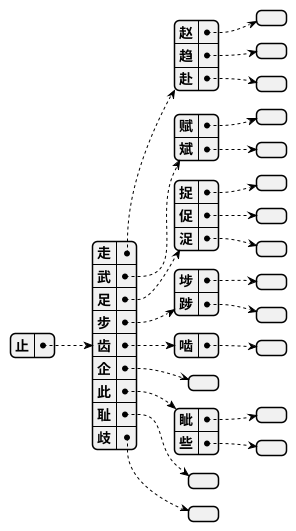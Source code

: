@startjson
{
  "止": {
    "走":{"赵":{}, "趋":{}, "赴":{}},
    "武":{"赋":{}, "斌":{}},    
    "足":{
        "捉":{},
        "促":{},
        "浞":{}
    },
    "步":{"埗":{},"踄":{}},
    "齿":{"啮":{}},
    "企":{},
    "此":{"眦":{}, "些":{}},
    "耻":{},
    "歧":{}
  }
}
@endjson
